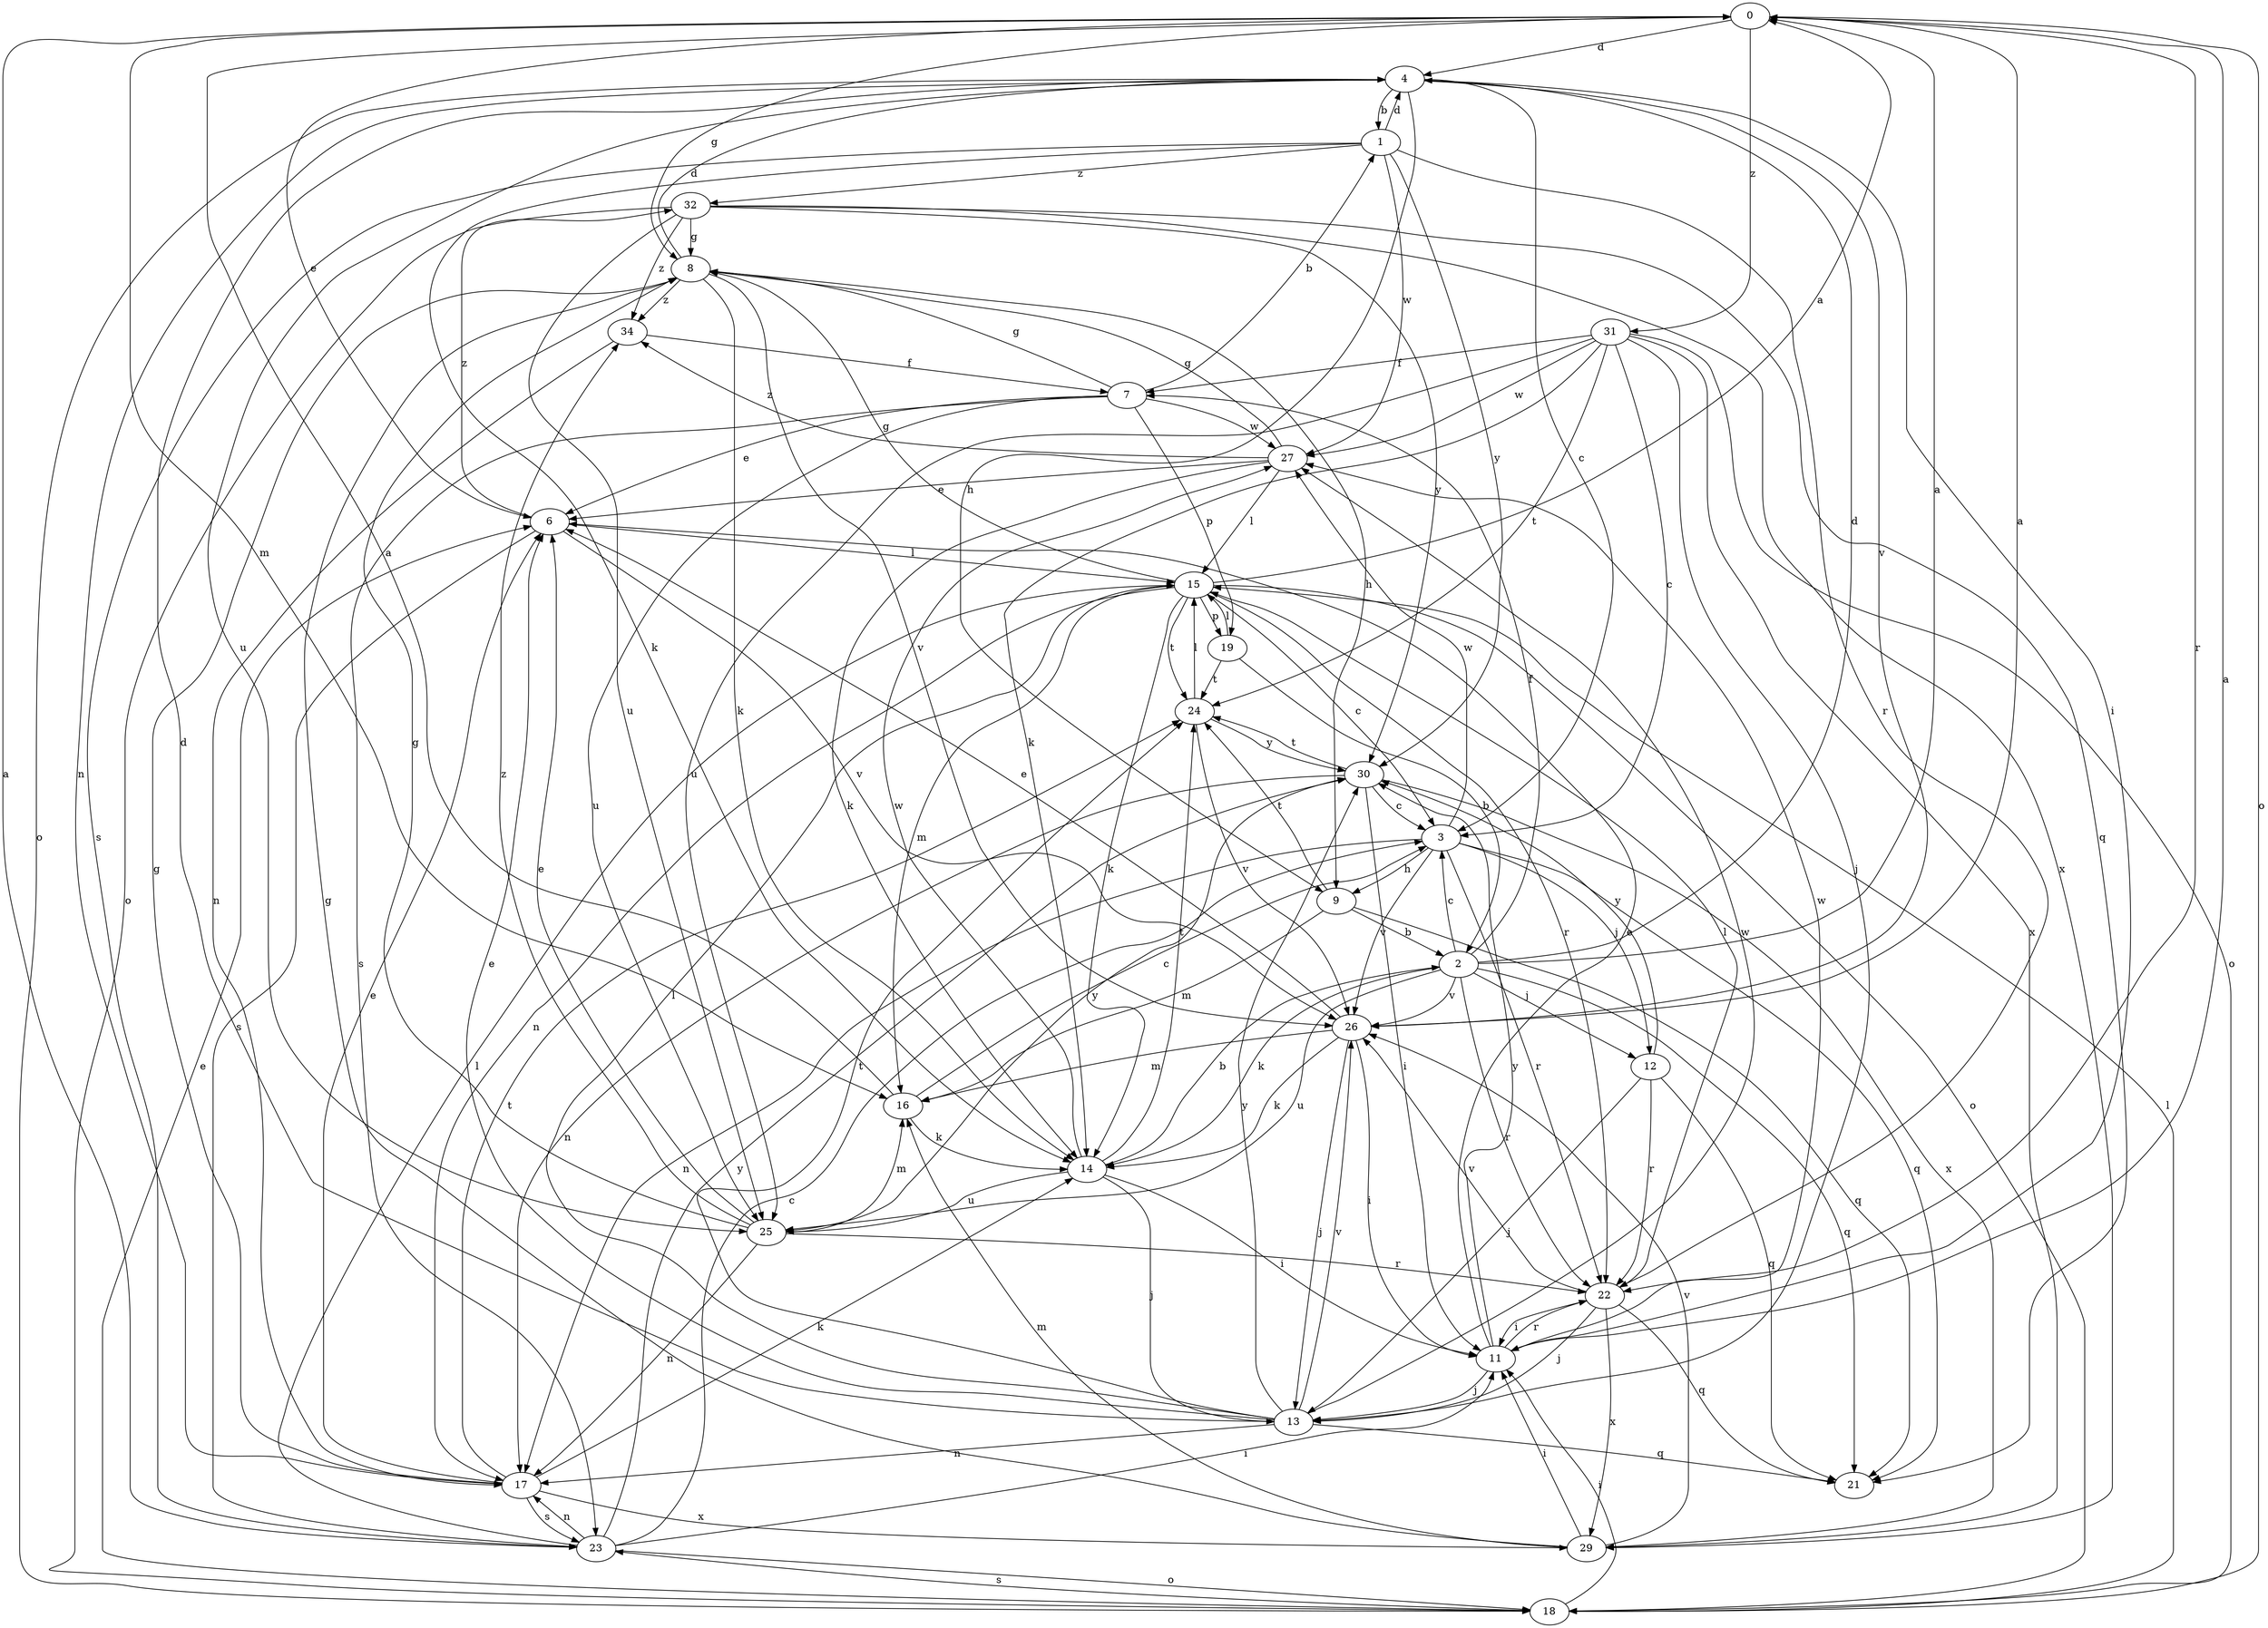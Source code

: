 strict digraph  {
0;
1;
2;
3;
4;
6;
7;
8;
9;
11;
12;
13;
14;
15;
16;
17;
18;
19;
21;
22;
23;
24;
25;
26;
27;
29;
30;
31;
32;
34;
0 -> 4  [label=d];
0 -> 6  [label=e];
0 -> 8  [label=g];
0 -> 16  [label=m];
0 -> 18  [label=o];
0 -> 22  [label=r];
0 -> 31  [label=z];
1 -> 4  [label=d];
1 -> 14  [label=k];
1 -> 22  [label=r];
1 -> 23  [label=s];
1 -> 27  [label=w];
1 -> 30  [label=y];
1 -> 32  [label=z];
2 -> 0  [label=a];
2 -> 3  [label=c];
2 -> 4  [label=d];
2 -> 7  [label=f];
2 -> 12  [label=j];
2 -> 14  [label=k];
2 -> 21  [label=q];
2 -> 22  [label=r];
2 -> 25  [label=u];
2 -> 26  [label=v];
3 -> 9  [label=h];
3 -> 12  [label=j];
3 -> 17  [label=n];
3 -> 21  [label=q];
3 -> 22  [label=r];
3 -> 26  [label=v];
3 -> 27  [label=w];
4 -> 1  [label=b];
4 -> 3  [label=c];
4 -> 9  [label=h];
4 -> 11  [label=i];
4 -> 17  [label=n];
4 -> 18  [label=o];
4 -> 25  [label=u];
4 -> 26  [label=v];
6 -> 15  [label=l];
6 -> 23  [label=s];
6 -> 26  [label=v];
6 -> 32  [label=z];
7 -> 1  [label=b];
7 -> 6  [label=e];
7 -> 8  [label=g];
7 -> 19  [label=p];
7 -> 23  [label=s];
7 -> 25  [label=u];
7 -> 27  [label=w];
8 -> 4  [label=d];
8 -> 9  [label=h];
8 -> 14  [label=k];
8 -> 26  [label=v];
8 -> 34  [label=z];
9 -> 2  [label=b];
9 -> 16  [label=m];
9 -> 21  [label=q];
9 -> 24  [label=t];
11 -> 0  [label=a];
11 -> 6  [label=e];
11 -> 13  [label=j];
11 -> 22  [label=r];
11 -> 27  [label=w];
11 -> 30  [label=y];
12 -> 13  [label=j];
12 -> 21  [label=q];
12 -> 22  [label=r];
12 -> 30  [label=y];
13 -> 4  [label=d];
13 -> 6  [label=e];
13 -> 15  [label=l];
13 -> 17  [label=n];
13 -> 21  [label=q];
13 -> 24  [label=t];
13 -> 26  [label=v];
13 -> 27  [label=w];
13 -> 30  [label=y];
14 -> 2  [label=b];
14 -> 11  [label=i];
14 -> 13  [label=j];
14 -> 24  [label=t];
14 -> 25  [label=u];
14 -> 27  [label=w];
15 -> 0  [label=a];
15 -> 3  [label=c];
15 -> 8  [label=g];
15 -> 14  [label=k];
15 -> 16  [label=m];
15 -> 17  [label=n];
15 -> 18  [label=o];
15 -> 19  [label=p];
15 -> 22  [label=r];
15 -> 24  [label=t];
16 -> 0  [label=a];
16 -> 3  [label=c];
16 -> 14  [label=k];
17 -> 6  [label=e];
17 -> 8  [label=g];
17 -> 14  [label=k];
17 -> 23  [label=s];
17 -> 24  [label=t];
17 -> 29  [label=x];
18 -> 6  [label=e];
18 -> 11  [label=i];
18 -> 15  [label=l];
18 -> 23  [label=s];
19 -> 2  [label=b];
19 -> 15  [label=l];
19 -> 24  [label=t];
22 -> 11  [label=i];
22 -> 13  [label=j];
22 -> 15  [label=l];
22 -> 21  [label=q];
22 -> 26  [label=v];
22 -> 29  [label=x];
23 -> 0  [label=a];
23 -> 3  [label=c];
23 -> 11  [label=i];
23 -> 15  [label=l];
23 -> 17  [label=n];
23 -> 18  [label=o];
23 -> 30  [label=y];
24 -> 15  [label=l];
24 -> 26  [label=v];
24 -> 30  [label=y];
25 -> 6  [label=e];
25 -> 8  [label=g];
25 -> 16  [label=m];
25 -> 17  [label=n];
25 -> 22  [label=r];
25 -> 30  [label=y];
25 -> 34  [label=z];
26 -> 0  [label=a];
26 -> 6  [label=e];
26 -> 11  [label=i];
26 -> 13  [label=j];
26 -> 14  [label=k];
26 -> 16  [label=m];
27 -> 6  [label=e];
27 -> 8  [label=g];
27 -> 14  [label=k];
27 -> 15  [label=l];
27 -> 34  [label=z];
29 -> 8  [label=g];
29 -> 11  [label=i];
29 -> 16  [label=m];
29 -> 26  [label=v];
30 -> 3  [label=c];
30 -> 11  [label=i];
30 -> 17  [label=n];
30 -> 24  [label=t];
30 -> 29  [label=x];
31 -> 3  [label=c];
31 -> 7  [label=f];
31 -> 13  [label=j];
31 -> 14  [label=k];
31 -> 18  [label=o];
31 -> 24  [label=t];
31 -> 25  [label=u];
31 -> 27  [label=w];
31 -> 29  [label=x];
32 -> 8  [label=g];
32 -> 18  [label=o];
32 -> 21  [label=q];
32 -> 25  [label=u];
32 -> 29  [label=x];
32 -> 30  [label=y];
32 -> 34  [label=z];
34 -> 7  [label=f];
34 -> 17  [label=n];
}
